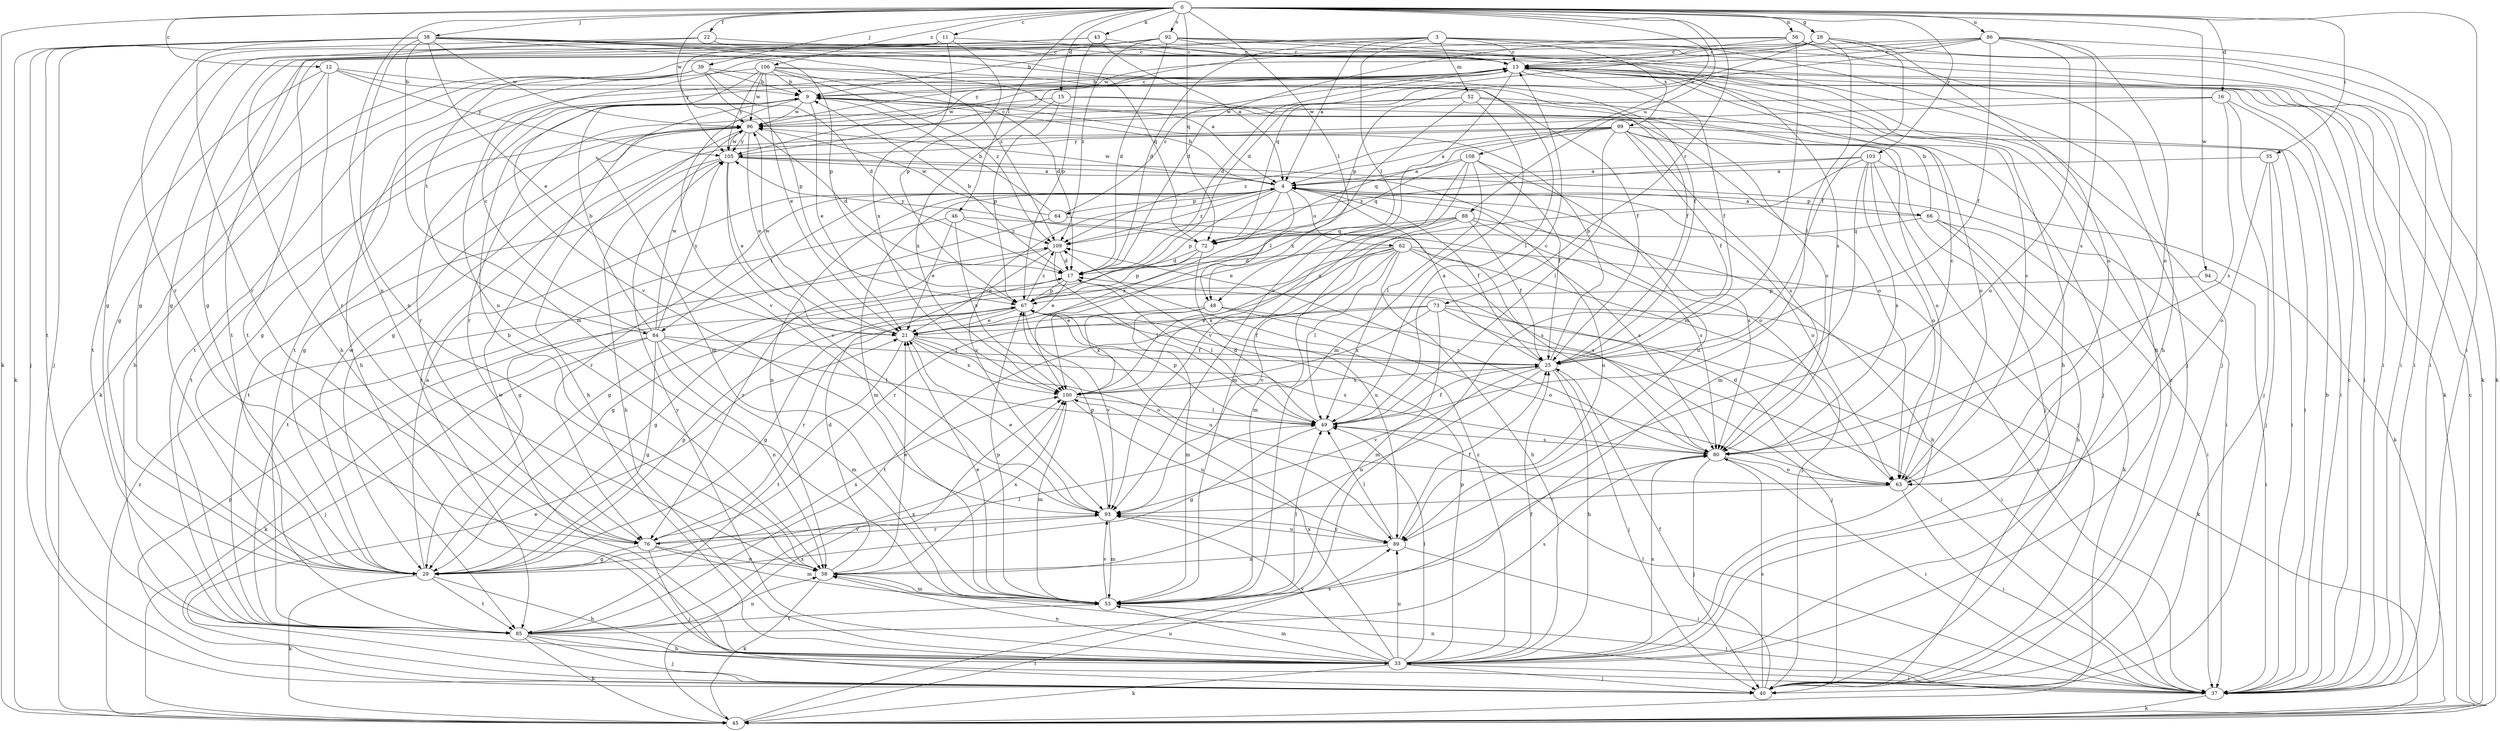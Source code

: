 strict digraph  {
0;
3;
4;
9;
11;
12;
13;
15;
16;
17;
21;
22;
25;
28;
29;
33;
35;
37;
38;
39;
40;
43;
45;
46;
48;
49;
52;
53;
56;
58;
62;
63;
64;
66;
67;
72;
73;
76;
80;
84;
85;
86;
88;
89;
92;
93;
94;
96;
99;
100;
103;
105;
106;
108;
109;
0 -> 11  [label=c];
0 -> 12  [label=c];
0 -> 15  [label=d];
0 -> 16  [label=d];
0 -> 22  [label=f];
0 -> 28  [label=g];
0 -> 35  [label=i];
0 -> 37  [label=i];
0 -> 38  [label=j];
0 -> 39  [label=j];
0 -> 43  [label=k];
0 -> 45  [label=k];
0 -> 46  [label=l];
0 -> 48  [label=l];
0 -> 56  [label=n];
0 -> 58  [label=n];
0 -> 72  [label=q];
0 -> 73  [label=r];
0 -> 86  [label=u];
0 -> 88  [label=u];
0 -> 92  [label=v];
0 -> 94  [label=w];
0 -> 96  [label=w];
0 -> 103  [label=y];
0 -> 106  [label=z];
0 -> 108  [label=z];
3 -> 4  [label=a];
3 -> 9  [label=b];
3 -> 13  [label=c];
3 -> 17  [label=d];
3 -> 40  [label=j];
3 -> 45  [label=k];
3 -> 48  [label=l];
3 -> 52  [label=m];
3 -> 84  [label=t];
3 -> 99  [label=x];
4 -> 9  [label=b];
4 -> 25  [label=f];
4 -> 48  [label=l];
4 -> 53  [label=m];
4 -> 58  [label=n];
4 -> 62  [label=o];
4 -> 63  [label=o];
4 -> 64  [label=p];
4 -> 66  [label=p];
4 -> 67  [label=p];
4 -> 76  [label=r];
4 -> 80  [label=s];
4 -> 84  [label=t];
4 -> 89  [label=u];
4 -> 93  [label=v];
4 -> 96  [label=w];
4 -> 100  [label=x];
4 -> 109  [label=z];
9 -> 13  [label=c];
9 -> 21  [label=e];
9 -> 29  [label=g];
9 -> 53  [label=m];
9 -> 76  [label=r];
9 -> 93  [label=v];
9 -> 96  [label=w];
11 -> 13  [label=c];
11 -> 29  [label=g];
11 -> 67  [label=p];
11 -> 100  [label=x];
11 -> 105  [label=y];
12 -> 9  [label=b];
12 -> 25  [label=f];
12 -> 29  [label=g];
12 -> 76  [label=r];
12 -> 85  [label=t];
12 -> 105  [label=y];
13 -> 9  [label=b];
13 -> 17  [label=d];
13 -> 25  [label=f];
13 -> 33  [label=h];
13 -> 37  [label=i];
13 -> 45  [label=k];
13 -> 85  [label=t];
13 -> 93  [label=v];
15 -> 63  [label=o];
15 -> 67  [label=p];
15 -> 80  [label=s];
15 -> 96  [label=w];
15 -> 100  [label=x];
16 -> 29  [label=g];
16 -> 37  [label=i];
16 -> 40  [label=j];
16 -> 80  [label=s];
16 -> 96  [label=w];
17 -> 9  [label=b];
17 -> 21  [label=e];
17 -> 29  [label=g];
17 -> 49  [label=l];
17 -> 67  [label=p];
21 -> 25  [label=f];
21 -> 63  [label=o];
21 -> 80  [label=s];
21 -> 85  [label=t];
21 -> 96  [label=w];
21 -> 100  [label=x];
22 -> 13  [label=c];
22 -> 37  [label=i];
22 -> 40  [label=j];
22 -> 76  [label=r];
25 -> 4  [label=a];
25 -> 9  [label=b];
25 -> 33  [label=h];
25 -> 40  [label=j];
25 -> 58  [label=n];
25 -> 93  [label=v];
25 -> 100  [label=x];
28 -> 13  [label=c];
28 -> 17  [label=d];
28 -> 25  [label=f];
28 -> 29  [label=g];
28 -> 45  [label=k];
28 -> 49  [label=l];
28 -> 63  [label=o];
28 -> 72  [label=q];
29 -> 4  [label=a];
29 -> 33  [label=h];
29 -> 45  [label=k];
29 -> 49  [label=l];
29 -> 67  [label=p];
29 -> 85  [label=t];
29 -> 96  [label=w];
29 -> 100  [label=x];
33 -> 25  [label=f];
33 -> 37  [label=i];
33 -> 40  [label=j];
33 -> 45  [label=k];
33 -> 49  [label=l];
33 -> 53  [label=m];
33 -> 58  [label=n];
33 -> 67  [label=p];
33 -> 80  [label=s];
33 -> 89  [label=u];
33 -> 93  [label=v];
33 -> 96  [label=w];
33 -> 100  [label=x];
33 -> 105  [label=y];
33 -> 109  [label=z];
35 -> 4  [label=a];
35 -> 37  [label=i];
35 -> 40  [label=j];
35 -> 63  [label=o];
37 -> 9  [label=b];
37 -> 13  [label=c];
37 -> 45  [label=k];
37 -> 49  [label=l];
37 -> 58  [label=n];
38 -> 13  [label=c];
38 -> 21  [label=e];
38 -> 25  [label=f];
38 -> 40  [label=j];
38 -> 45  [label=k];
38 -> 53  [label=m];
38 -> 58  [label=n];
38 -> 67  [label=p];
38 -> 72  [label=q];
38 -> 76  [label=r];
38 -> 80  [label=s];
38 -> 85  [label=t];
38 -> 96  [label=w];
38 -> 109  [label=z];
39 -> 9  [label=b];
39 -> 17  [label=d];
39 -> 33  [label=h];
39 -> 45  [label=k];
39 -> 49  [label=l];
39 -> 67  [label=p];
39 -> 85  [label=t];
40 -> 13  [label=c];
40 -> 21  [label=e];
40 -> 25  [label=f];
40 -> 67  [label=p];
40 -> 80  [label=s];
43 -> 4  [label=a];
43 -> 13  [label=c];
43 -> 29  [label=g];
43 -> 33  [label=h];
43 -> 67  [label=p];
45 -> 13  [label=c];
45 -> 80  [label=s];
45 -> 89  [label=u];
45 -> 100  [label=x];
45 -> 109  [label=z];
46 -> 21  [label=e];
46 -> 80  [label=s];
46 -> 85  [label=t];
46 -> 100  [label=x];
46 -> 109  [label=z];
48 -> 21  [label=e];
48 -> 37  [label=i];
48 -> 53  [label=m];
48 -> 63  [label=o];
48 -> 100  [label=x];
49 -> 13  [label=c];
49 -> 17  [label=d];
49 -> 25  [label=f];
49 -> 29  [label=g];
49 -> 67  [label=p];
49 -> 80  [label=s];
52 -> 40  [label=j];
52 -> 53  [label=m];
52 -> 63  [label=o];
52 -> 76  [label=r];
52 -> 96  [label=w];
52 -> 100  [label=x];
53 -> 21  [label=e];
53 -> 37  [label=i];
53 -> 49  [label=l];
53 -> 67  [label=p];
53 -> 85  [label=t];
53 -> 93  [label=v];
56 -> 13  [label=c];
56 -> 17  [label=d];
56 -> 33  [label=h];
56 -> 37  [label=i];
56 -> 53  [label=m];
56 -> 105  [label=y];
58 -> 9  [label=b];
58 -> 17  [label=d];
58 -> 21  [label=e];
58 -> 45  [label=k];
58 -> 53  [label=m];
58 -> 100  [label=x];
62 -> 17  [label=d];
62 -> 29  [label=g];
62 -> 33  [label=h];
62 -> 37  [label=i];
62 -> 40  [label=j];
62 -> 49  [label=l];
62 -> 76  [label=r];
62 -> 80  [label=s];
62 -> 93  [label=v];
62 -> 100  [label=x];
63 -> 13  [label=c];
63 -> 17  [label=d];
63 -> 37  [label=i];
63 -> 93  [label=v];
64 -> 9  [label=b];
64 -> 13  [label=c];
64 -> 29  [label=g];
64 -> 80  [label=s];
64 -> 96  [label=w];
66 -> 4  [label=a];
66 -> 9  [label=b];
66 -> 33  [label=h];
66 -> 37  [label=i];
66 -> 45  [label=k];
66 -> 72  [label=q];
67 -> 21  [label=e];
67 -> 25  [label=f];
67 -> 29  [label=g];
67 -> 76  [label=r];
67 -> 89  [label=u];
67 -> 93  [label=v];
67 -> 109  [label=z];
72 -> 17  [label=d];
72 -> 67  [label=p];
72 -> 89  [label=u];
72 -> 105  [label=y];
73 -> 21  [label=e];
73 -> 37  [label=i];
73 -> 40  [label=j];
73 -> 45  [label=k];
73 -> 53  [label=m];
73 -> 85  [label=t];
73 -> 100  [label=x];
76 -> 29  [label=g];
76 -> 40  [label=j];
76 -> 53  [label=m];
76 -> 58  [label=n];
76 -> 93  [label=v];
80 -> 13  [label=c];
80 -> 37  [label=i];
80 -> 40  [label=j];
80 -> 63  [label=o];
80 -> 109  [label=z];
84 -> 9  [label=b];
84 -> 13  [label=c];
84 -> 25  [label=f];
84 -> 29  [label=g];
84 -> 40  [label=j];
84 -> 45  [label=k];
84 -> 49  [label=l];
84 -> 53  [label=m];
84 -> 58  [label=n];
84 -> 96  [label=w];
84 -> 105  [label=y];
85 -> 33  [label=h];
85 -> 37  [label=i];
85 -> 40  [label=j];
85 -> 45  [label=k];
85 -> 58  [label=n];
85 -> 80  [label=s];
85 -> 100  [label=x];
86 -> 13  [label=c];
86 -> 25  [label=f];
86 -> 37  [label=i];
86 -> 63  [label=o];
86 -> 67  [label=p];
86 -> 80  [label=s];
86 -> 85  [label=t];
86 -> 89  [label=u];
86 -> 96  [label=w];
88 -> 21  [label=e];
88 -> 25  [label=f];
88 -> 29  [label=g];
88 -> 33  [label=h];
88 -> 53  [label=m];
88 -> 72  [label=q];
88 -> 80  [label=s];
89 -> 25  [label=f];
89 -> 37  [label=i];
89 -> 49  [label=l];
89 -> 58  [label=n];
89 -> 93  [label=v];
92 -> 13  [label=c];
92 -> 17  [label=d];
92 -> 29  [label=g];
92 -> 33  [label=h];
92 -> 37  [label=i];
92 -> 40  [label=j];
92 -> 58  [label=n];
92 -> 85  [label=t];
92 -> 109  [label=z];
93 -> 21  [label=e];
93 -> 53  [label=m];
93 -> 67  [label=p];
93 -> 76  [label=r];
93 -> 89  [label=u];
94 -> 37  [label=i];
94 -> 67  [label=p];
96 -> 13  [label=c];
96 -> 17  [label=d];
96 -> 21  [label=e];
96 -> 29  [label=g];
96 -> 33  [label=h];
96 -> 85  [label=t];
96 -> 105  [label=y];
99 -> 4  [label=a];
99 -> 25  [label=f];
99 -> 37  [label=i];
99 -> 40  [label=j];
99 -> 49  [label=l];
99 -> 63  [label=o];
99 -> 72  [label=q];
99 -> 80  [label=s];
99 -> 85  [label=t];
99 -> 105  [label=y];
99 -> 109  [label=z];
100 -> 49  [label=l];
100 -> 53  [label=m];
100 -> 89  [label=u];
103 -> 4  [label=a];
103 -> 40  [label=j];
103 -> 45  [label=k];
103 -> 53  [label=m];
103 -> 63  [label=o];
103 -> 80  [label=s];
103 -> 100  [label=x];
103 -> 109  [label=z];
105 -> 4  [label=a];
105 -> 13  [label=c];
105 -> 21  [label=e];
105 -> 33  [label=h];
105 -> 37  [label=i];
105 -> 63  [label=o];
105 -> 85  [label=t];
105 -> 93  [label=v];
105 -> 96  [label=w];
106 -> 4  [label=a];
106 -> 9  [label=b];
106 -> 17  [label=d];
106 -> 21  [label=e];
106 -> 25  [label=f];
106 -> 33  [label=h];
106 -> 93  [label=v];
106 -> 96  [label=w];
106 -> 105  [label=y];
106 -> 109  [label=z];
108 -> 4  [label=a];
108 -> 25  [label=f];
108 -> 49  [label=l];
108 -> 53  [label=m];
108 -> 72  [label=q];
108 -> 89  [label=u];
108 -> 93  [label=v];
109 -> 17  [label=d];
109 -> 21  [label=e];
109 -> 49  [label=l];
109 -> 76  [label=r];
}
